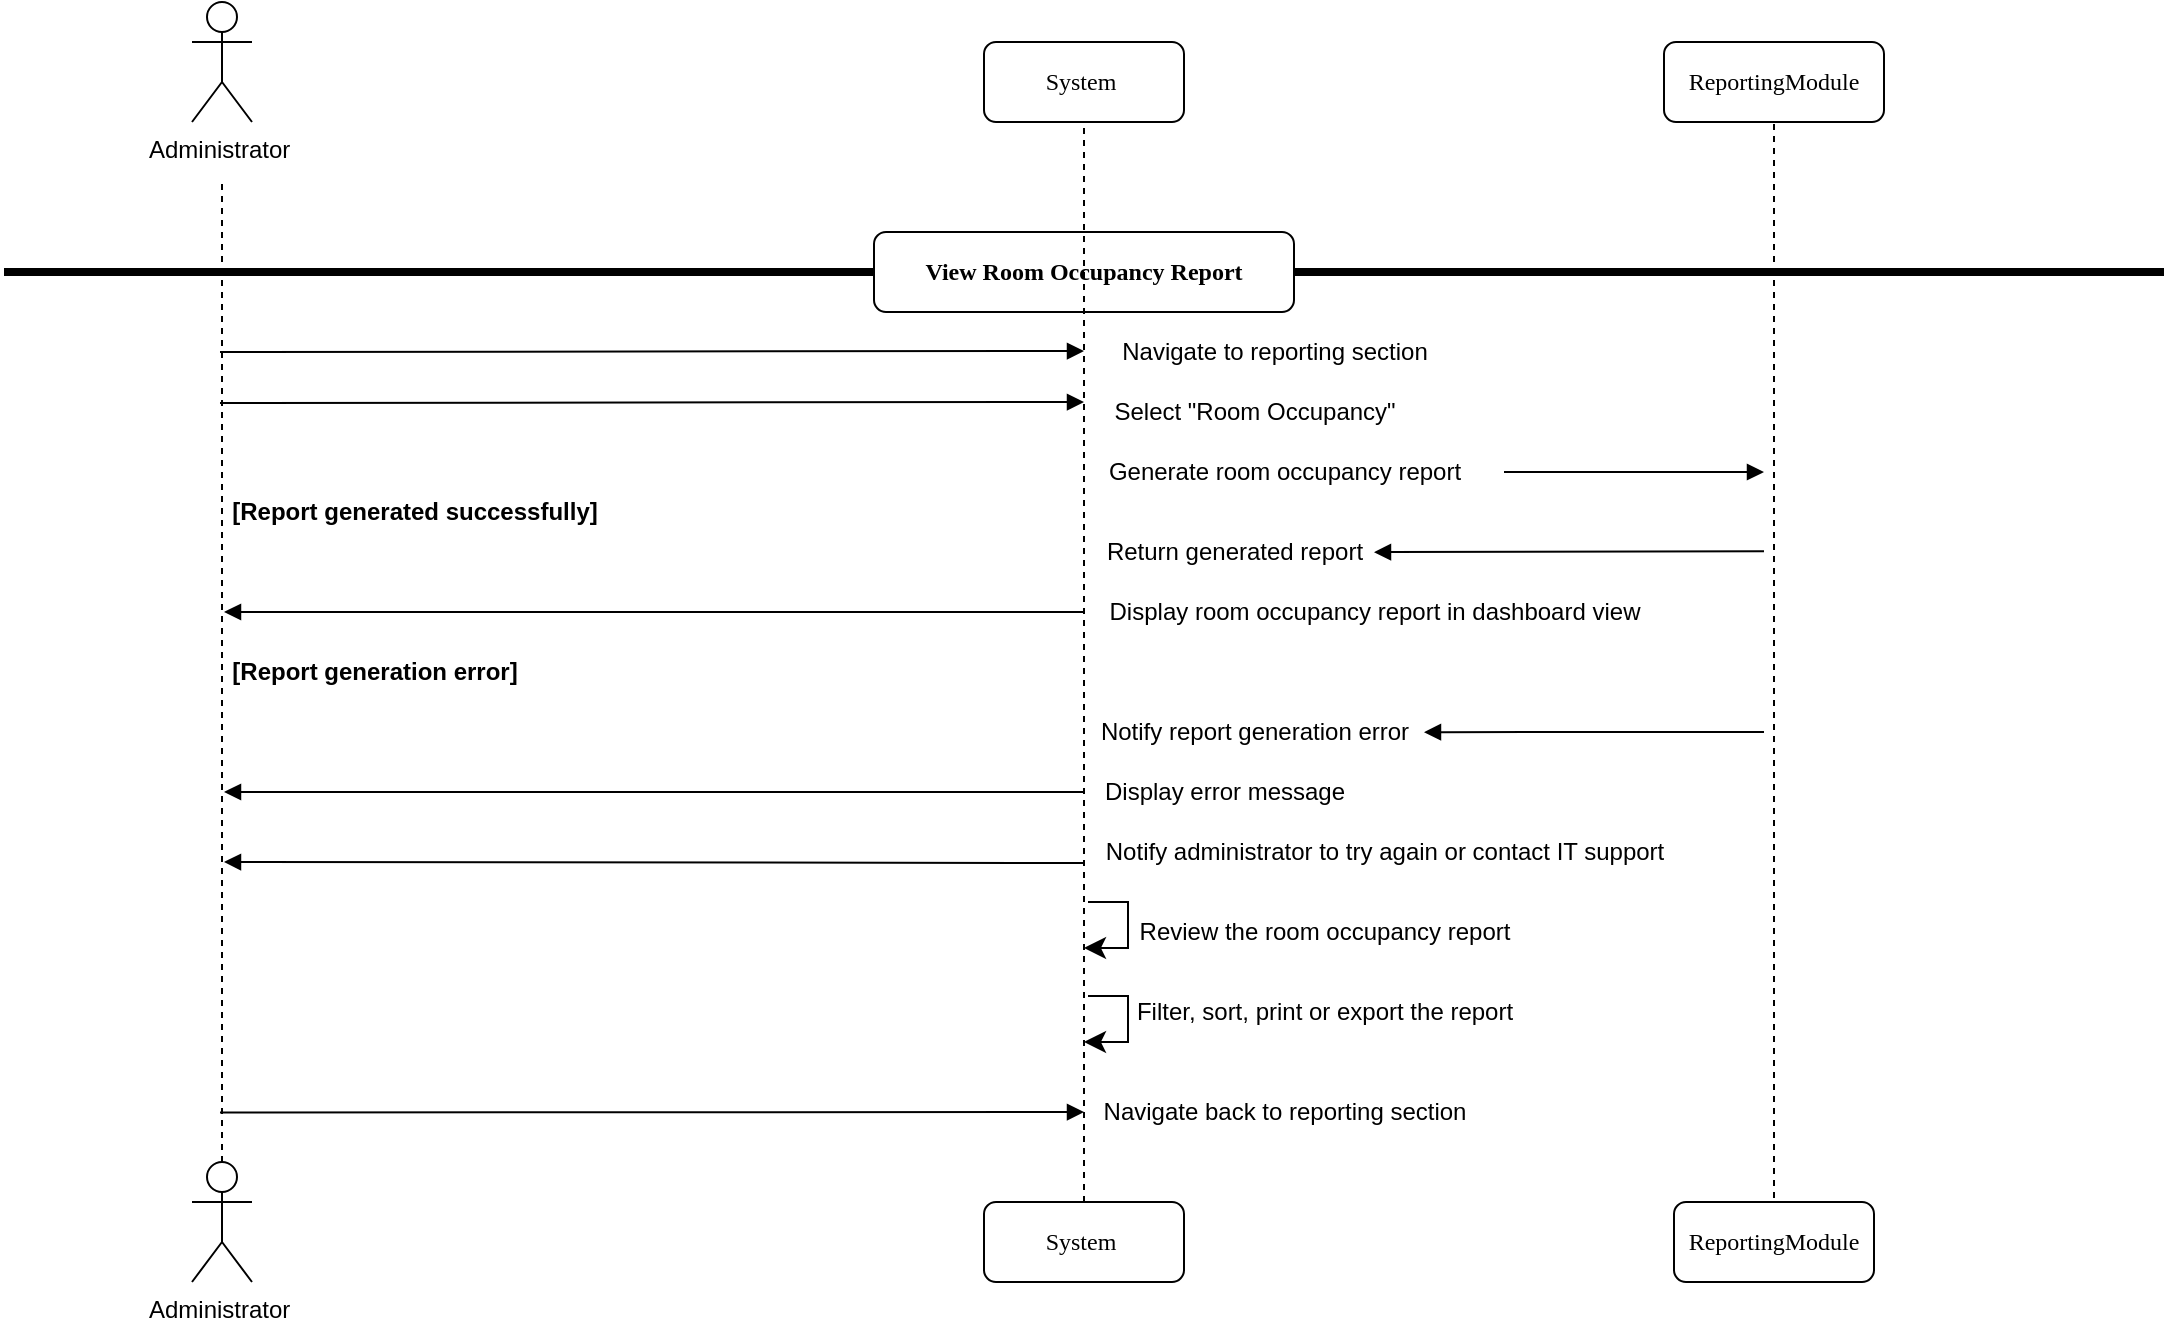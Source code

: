 <mxfile>
    <diagram id="A_LQHSmV9e86PuekiW72" name="Page-1">
        <mxGraphModel dx="576" dy="432" grid="1" gridSize="10" guides="1" tooltips="1" connect="1" arrows="1" fold="1" page="1" pageScale="1" pageWidth="850" pageHeight="1100" math="0" shadow="0">
            <root>
                <mxCell id="0"/>
                <mxCell id="1" parent="0"/>
                <mxCell id="2" value="ReportingModule" style="shape=umlLifeline;perimeter=lifelinePerimeter;whiteSpace=wrap;html=1;container=1;collapsible=0;recursiveResize=0;outlineConnect=0;rounded=1;shadow=0;comic=0;labelBackgroundColor=none;strokeWidth=1;fontFamily=Verdana;fontSize=12;align=center;" vertex="1" parent="1">
                    <mxGeometry x="840" y="350" width="110" height="40" as="geometry"/>
                </mxCell>
                <mxCell id="3" value="" style="endArrow=none;dashed=1;html=1;rounded=0;" edge="1" parent="1" source="10" target="2">
                    <mxGeometry width="50" height="50" relative="1" as="geometry">
                        <mxPoint x="840" y="1000" as="sourcePoint"/>
                        <mxPoint x="740" y="200" as="targetPoint"/>
                    </mxGeometry>
                </mxCell>
                <mxCell id="4" value="" style="line;strokeWidth=4;html=1;perimeter=backbonePerimeter;points=[];outlineConnect=0;" vertex="1" parent="1">
                    <mxGeometry x="10" y="460" width="1080" height="10" as="geometry"/>
                </mxCell>
                <mxCell id="5" value="&lt;b&gt;View Room Occupancy Report&lt;/b&gt;" style="shape=umlLifeline;perimeter=lifelinePerimeter;whiteSpace=wrap;html=1;container=1;collapsible=0;recursiveResize=0;outlineConnect=0;rounded=1;shadow=0;comic=0;labelBackgroundColor=none;strokeWidth=1;fontFamily=Verdana;fontSize=12;align=center;" vertex="1" parent="1">
                    <mxGeometry x="445" y="445" width="210" height="40" as="geometry"/>
                </mxCell>
                <mxCell id="6" value="Navigate to reporting section" style="text;html=1;align=center;verticalAlign=middle;resizable=0;points=[];autosize=1;strokeColor=none;fillColor=none;" vertex="1" parent="1">
                    <mxGeometry x="555" y="490" width="180" height="30" as="geometry"/>
                </mxCell>
                <mxCell id="7" value="Select &quot;Room Occupancy&quot;" style="text;html=1;align=center;verticalAlign=middle;resizable=0;points=[];autosize=1;strokeColor=none;fillColor=none;" vertex="1" parent="1">
                    <mxGeometry x="555" y="520" width="160" height="30" as="geometry"/>
                </mxCell>
                <mxCell id="8" value="Generate room occupancy report" style="text;html=1;align=center;verticalAlign=middle;resizable=0;points=[];autosize=1;strokeColor=none;fillColor=none;" vertex="1" parent="1">
                    <mxGeometry x="550" y="550" width="200" height="30" as="geometry"/>
                </mxCell>
                <mxCell id="9" value="Notify report generation error" style="text;html=1;align=center;verticalAlign=middle;resizable=0;points=[];autosize=1;strokeColor=none;fillColor=none;" vertex="1" parent="1">
                    <mxGeometry x="545" y="680" width="180" height="30" as="geometry"/>
                </mxCell>
                <mxCell id="10" value="ReportingModule" style="shape=umlLifeline;perimeter=lifelinePerimeter;whiteSpace=wrap;html=1;container=1;collapsible=0;recursiveResize=0;outlineConnect=0;rounded=1;shadow=0;comic=0;labelBackgroundColor=none;strokeWidth=1;fontFamily=Verdana;fontSize=12;align=center;" vertex="1" parent="1">
                    <mxGeometry x="845" y="930" width="100" height="40" as="geometry"/>
                </mxCell>
                <mxCell id="11" value="" style="html=1;verticalAlign=bottom;endArrow=block;labelBackgroundColor=none;fontFamily=Verdana;fontSize=12;edgeStyle=elbowEdgeStyle;elbow=vertical;" edge="1" parent="1">
                    <mxGeometry relative="1" as="geometry">
                        <mxPoint x="890" y="604.58" as="sourcePoint"/>
                        <mxPoint x="695" y="604.58" as="targetPoint"/>
                        <Array as="points">
                            <mxPoint x="685" y="605.08"/>
                        </Array>
                    </mxGeometry>
                </mxCell>
                <mxCell id="12" value="" style="html=1;verticalAlign=bottom;endArrow=block;labelBackgroundColor=none;fontFamily=Verdana;fontSize=12;edgeStyle=elbowEdgeStyle;elbow=vertical;" edge="1" parent="1">
                    <mxGeometry relative="1" as="geometry">
                        <mxPoint x="550" y="635.06" as="sourcePoint"/>
                        <mxPoint x="120" y="634.58" as="targetPoint"/>
                    </mxGeometry>
                </mxCell>
                <mxCell id="13" value="Display room occupancy report in dashboard view" style="text;html=1;align=center;verticalAlign=middle;resizable=0;points=[];autosize=1;strokeColor=none;fillColor=none;" vertex="1" parent="1">
                    <mxGeometry x="550" y="620" width="290" height="30" as="geometry"/>
                </mxCell>
                <mxCell id="14" value="" style="html=1;verticalAlign=bottom;endArrow=block;labelBackgroundColor=none;fontFamily=Verdana;fontSize=12;edgeStyle=elbowEdgeStyle;elbow=vertical;entryX=0.015;entryY=0.4;entryDx=0;entryDy=0;entryPerimeter=0;" edge="1" parent="1">
                    <mxGeometry relative="1" as="geometry">
                        <mxPoint x="118" y="504.99" as="sourcePoint"/>
                        <mxPoint x="550" y="504.5" as="targetPoint"/>
                    </mxGeometry>
                </mxCell>
                <mxCell id="15" value="" style="html=1;verticalAlign=bottom;endArrow=block;labelBackgroundColor=none;fontFamily=Verdana;fontSize=12;edgeStyle=elbowEdgeStyle;elbow=vertical;" edge="1" parent="1">
                    <mxGeometry relative="1" as="geometry">
                        <mxPoint x="760" y="565" as="sourcePoint"/>
                        <mxPoint x="890" y="564.59" as="targetPoint"/>
                    </mxGeometry>
                </mxCell>
                <mxCell id="16" value="System&amp;nbsp;" style="shape=umlLifeline;perimeter=lifelinePerimeter;whiteSpace=wrap;html=1;container=1;collapsible=0;recursiveResize=0;outlineConnect=0;rounded=1;shadow=0;comic=0;labelBackgroundColor=none;strokeWidth=1;fontFamily=Verdana;fontSize=12;align=center;" vertex="1" parent="1">
                    <mxGeometry x="500" y="930" width="100" height="40" as="geometry"/>
                </mxCell>
                <mxCell id="17" value="Administrator&amp;nbsp;" style="shape=umlActor;verticalLabelPosition=bottom;verticalAlign=top;html=1;outlineConnect=0;" vertex="1" parent="1">
                    <mxGeometry x="104" y="910" width="30" height="60" as="geometry"/>
                </mxCell>
                <mxCell id="18" value="" style="html=1;verticalAlign=bottom;endArrow=block;labelBackgroundColor=none;fontFamily=Verdana;fontSize=12;edgeStyle=elbowEdgeStyle;elbow=vertical;entryX=0.015;entryY=0.4;entryDx=0;entryDy=0;entryPerimeter=0;" edge="1" parent="1">
                    <mxGeometry relative="1" as="geometry">
                        <mxPoint x="118" y="530.49" as="sourcePoint"/>
                        <mxPoint x="550" y="530" as="targetPoint"/>
                    </mxGeometry>
                </mxCell>
                <mxCell id="19" value="Return generated report" style="text;html=1;align=center;verticalAlign=middle;resizable=0;points=[];autosize=1;strokeColor=none;fillColor=none;" vertex="1" parent="1">
                    <mxGeometry x="550" y="590" width="150" height="30" as="geometry"/>
                </mxCell>
                <mxCell id="20" value="&lt;b&gt;[Report generated successfully]&lt;/b&gt;" style="text;html=1;align=center;verticalAlign=middle;resizable=0;points=[];autosize=1;strokeColor=none;fillColor=none;" vertex="1" parent="1">
                    <mxGeometry x="110" y="570" width="210" height="30" as="geometry"/>
                </mxCell>
                <mxCell id="21" value="&lt;b&gt;[Report generation error]&lt;/b&gt;" style="text;html=1;align=center;verticalAlign=middle;resizable=0;points=[];autosize=1;strokeColor=none;fillColor=none;" vertex="1" parent="1">
                    <mxGeometry x="110" y="650" width="170" height="30" as="geometry"/>
                </mxCell>
                <mxCell id="22" value="" style="html=1;verticalAlign=bottom;endArrow=block;labelBackgroundColor=none;fontFamily=Verdana;fontSize=12;edgeStyle=elbowEdgeStyle;elbow=vertical;" edge="1" parent="1">
                    <mxGeometry relative="1" as="geometry">
                        <mxPoint x="890" y="695" as="sourcePoint"/>
                        <mxPoint x="720" y="694.58" as="targetPoint"/>
                        <Array as="points">
                            <mxPoint x="710" y="695.08"/>
                        </Array>
                    </mxGeometry>
                </mxCell>
                <mxCell id="23" value="Display error message" style="text;html=1;align=center;verticalAlign=middle;resizable=0;points=[];autosize=1;strokeColor=none;fillColor=none;" vertex="1" parent="1">
                    <mxGeometry x="550" y="710" width="140" height="30" as="geometry"/>
                </mxCell>
                <mxCell id="24" value="" style="html=1;verticalAlign=bottom;endArrow=block;labelBackgroundColor=none;fontFamily=Verdana;fontSize=12;edgeStyle=elbowEdgeStyle;elbow=vertical;" edge="1" parent="1">
                    <mxGeometry relative="1" as="geometry">
                        <mxPoint x="550" y="725.06" as="sourcePoint"/>
                        <mxPoint x="120" y="724.58" as="targetPoint"/>
                    </mxGeometry>
                </mxCell>
                <mxCell id="25" value="" style="html=1;verticalAlign=bottom;endArrow=block;labelBackgroundColor=none;fontFamily=Verdana;fontSize=12;edgeStyle=elbowEdgeStyle;elbow=vertical;" edge="1" parent="1">
                    <mxGeometry relative="1" as="geometry">
                        <mxPoint x="550" y="760.48" as="sourcePoint"/>
                        <mxPoint x="120" y="760" as="targetPoint"/>
                    </mxGeometry>
                </mxCell>
                <mxCell id="26" value="Notify administrator to try again or contact IT support" style="text;html=1;align=center;verticalAlign=middle;resizable=0;points=[];autosize=1;strokeColor=none;fillColor=none;" vertex="1" parent="1">
                    <mxGeometry x="550" y="740" width="300" height="30" as="geometry"/>
                </mxCell>
                <mxCell id="27" value="" style="edgeStyle=elbowEdgeStyle;elbow=horizontal;endArrow=classic;html=1;curved=0;rounded=0;endSize=8;startSize=8;entryX=0.02;entryY=0.089;entryDx=0;entryDy=0;entryPerimeter=0;" edge="1" parent="1">
                    <mxGeometry width="50" height="50" relative="1" as="geometry">
                        <mxPoint x="552" y="780" as="sourcePoint"/>
                        <mxPoint x="550" y="803" as="targetPoint"/>
                        <Array as="points">
                            <mxPoint x="572" y="770"/>
                        </Array>
                    </mxGeometry>
                </mxCell>
                <mxCell id="28" value="" style="edgeStyle=elbowEdgeStyle;elbow=horizontal;endArrow=classic;html=1;curved=0;rounded=0;endSize=8;startSize=8;entryX=0.02;entryY=0.089;entryDx=0;entryDy=0;entryPerimeter=0;" edge="1" parent="1">
                    <mxGeometry width="50" height="50" relative="1" as="geometry">
                        <mxPoint x="552" y="827" as="sourcePoint"/>
                        <mxPoint x="550" y="850" as="targetPoint"/>
                        <Array as="points">
                            <mxPoint x="572" y="817"/>
                        </Array>
                    </mxGeometry>
                </mxCell>
                <mxCell id="29" value="" style="html=1;verticalAlign=bottom;endArrow=block;labelBackgroundColor=none;fontFamily=Verdana;fontSize=12;edgeStyle=elbowEdgeStyle;elbow=vertical;entryX=0.015;entryY=0.4;entryDx=0;entryDy=0;entryPerimeter=0;" edge="1" parent="1">
                    <mxGeometry relative="1" as="geometry">
                        <mxPoint x="118" y="885.25" as="sourcePoint"/>
                        <mxPoint x="550" y="884.76" as="targetPoint"/>
                    </mxGeometry>
                </mxCell>
                <mxCell id="30" value="Review the room occupancy report" style="text;html=1;align=center;verticalAlign=middle;resizable=0;points=[];autosize=1;strokeColor=none;fillColor=none;" vertex="1" parent="1">
                    <mxGeometry x="565" y="780" width="210" height="30" as="geometry"/>
                </mxCell>
                <mxCell id="31" value="Filter, sort, print or export the report" style="text;html=1;align=center;verticalAlign=middle;resizable=0;points=[];autosize=1;strokeColor=none;fillColor=none;" vertex="1" parent="1">
                    <mxGeometry x="565" y="820" width="210" height="30" as="geometry"/>
                </mxCell>
                <mxCell id="32" value="Navigate back to reporting section" style="text;html=1;align=center;verticalAlign=middle;resizable=0;points=[];autosize=1;strokeColor=none;fillColor=none;" vertex="1" parent="1">
                    <mxGeometry x="550" y="870" width="200" height="30" as="geometry"/>
                </mxCell>
                <mxCell id="33" value="" style="endArrow=none;dashed=1;html=1;rounded=0;" edge="1" parent="1" target="34">
                    <mxGeometry width="50" height="50" relative="1" as="geometry">
                        <mxPoint x="550" y="930" as="sourcePoint"/>
                        <mxPoint x="550" y="120" as="targetPoint"/>
                    </mxGeometry>
                </mxCell>
                <mxCell id="34" value="System&amp;nbsp;" style="shape=umlLifeline;perimeter=lifelinePerimeter;whiteSpace=wrap;html=1;container=1;collapsible=0;recursiveResize=0;outlineConnect=0;rounded=1;shadow=0;comic=0;labelBackgroundColor=none;strokeWidth=1;fontFamily=Verdana;fontSize=12;align=center;" vertex="1" parent="1">
                    <mxGeometry x="500" y="350" width="100" height="40" as="geometry"/>
                </mxCell>
                <mxCell id="35" value="" style="endArrow=none;dashed=1;html=1;rounded=0;" edge="1" parent="1" source="17">
                    <mxGeometry width="50" height="50" relative="1" as="geometry">
                        <mxPoint x="119" y="910" as="sourcePoint"/>
                        <mxPoint x="119" y="420" as="targetPoint"/>
                    </mxGeometry>
                </mxCell>
                <mxCell id="36" value="Administrator&amp;nbsp;" style="shape=umlActor;verticalLabelPosition=bottom;verticalAlign=top;html=1;outlineConnect=0;" vertex="1" parent="1">
                    <mxGeometry x="104" y="330" width="30" height="60" as="geometry"/>
                </mxCell>
            </root>
        </mxGraphModel>
    </diagram>
</mxfile>